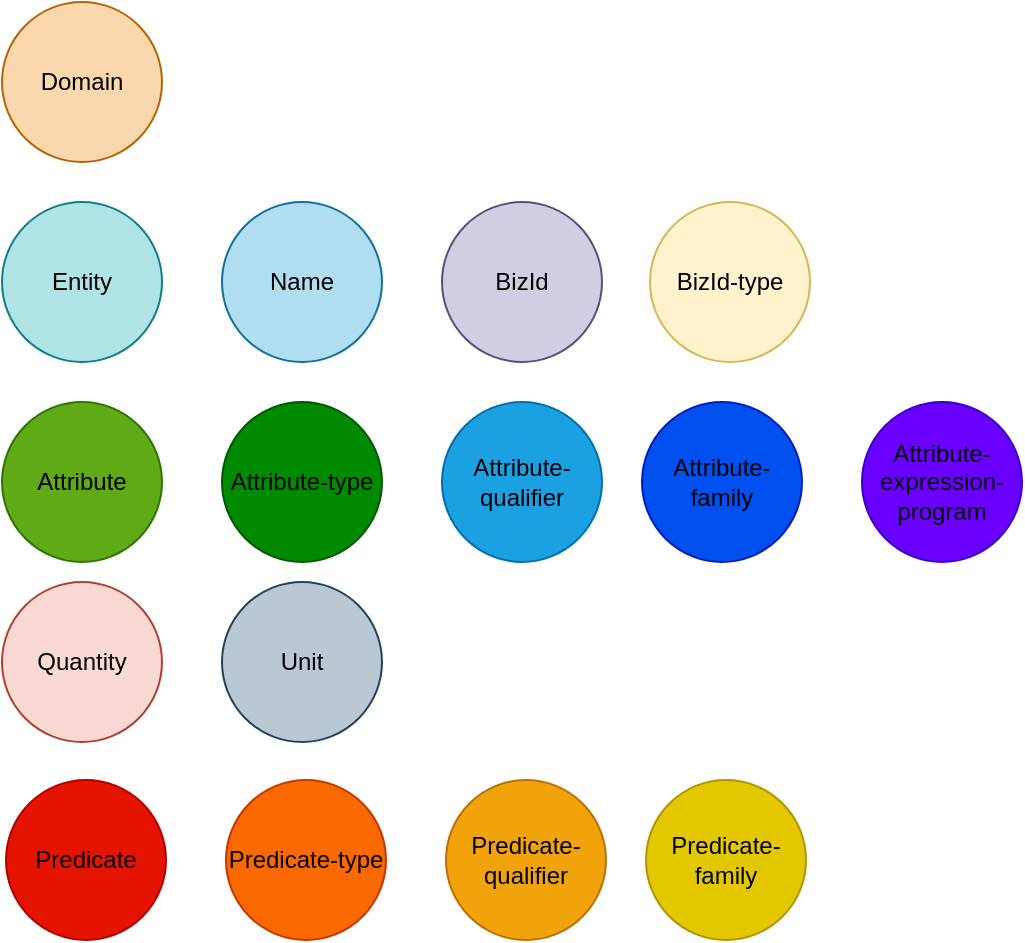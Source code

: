 <mxfile version="20.7.4" type="github" pages="3">
  <diagram id="8liCXzgkEdSbJFoIxL7y" name="Page-1">
    <mxGraphModel dx="1306" dy="836" grid="1" gridSize="10" guides="1" tooltips="1" connect="1" arrows="1" fold="1" page="1" pageScale="1" pageWidth="850" pageHeight="1100" math="0" shadow="0">
      <root>
        <mxCell id="0" />
        <mxCell id="1" parent="0" />
        <mxCell id="UGJ1L-JOxJOwggU-99r5-2" value="Quantity" style="ellipse;whiteSpace=wrap;html=1;aspect=fixed;fillColor=#fad9d5;strokeColor=#ae4132;fontColor=#000000;" vertex="1" parent="1">
          <mxGeometry x="60" y="540" width="80" height="80" as="geometry" />
        </mxCell>
        <mxCell id="UGJ1L-JOxJOwggU-99r5-3" value="Attribute-type" style="ellipse;whiteSpace=wrap;html=1;aspect=fixed;fillColor=#008a00;fontColor=#000000;strokeColor=#005700;" vertex="1" parent="1">
          <mxGeometry x="170" y="450" width="80" height="80" as="geometry" />
        </mxCell>
        <mxCell id="UGJ1L-JOxJOwggU-99r5-4" value="Name" style="ellipse;whiteSpace=wrap;html=1;aspect=fixed;fillColor=#b1ddf0;strokeColor=#10739e;fontColor=#000000;" vertex="1" parent="1">
          <mxGeometry x="170" y="350" width="80" height="80" as="geometry" />
        </mxCell>
        <mxCell id="UGJ1L-JOxJOwggU-99r5-5" value="BizId" style="ellipse;whiteSpace=wrap;html=1;aspect=fixed;fillColor=#d0cee2;strokeColor=#56517e;fontColor=#000000;" vertex="1" parent="1">
          <mxGeometry x="280" y="350" width="80" height="80" as="geometry" />
        </mxCell>
        <mxCell id="UGJ1L-JOxJOwggU-99r5-7" value="Attribute-qualifier" style="ellipse;whiteSpace=wrap;html=1;aspect=fixed;fillColor=#1ba1e2;fontColor=#000000;strokeColor=#006EAF;" vertex="1" parent="1">
          <mxGeometry x="280" y="450" width="80" height="80" as="geometry" />
        </mxCell>
        <mxCell id="UGJ1L-JOxJOwggU-99r5-8" value="Attribute" style="ellipse;whiteSpace=wrap;html=1;aspect=fixed;fillColor=#60a917;fontColor=#000000;strokeColor=#2D7600;" vertex="1" parent="1">
          <mxGeometry x="60" y="450" width="80" height="80" as="geometry" />
        </mxCell>
        <mxCell id="UGJ1L-JOxJOwggU-99r5-9" value="Entity" style="ellipse;whiteSpace=wrap;html=1;aspect=fixed;fillColor=#b0e3e6;strokeColor=#0e8088;fontColor=#000000;" vertex="1" parent="1">
          <mxGeometry x="60" y="350" width="80" height="80" as="geometry" />
        </mxCell>
        <mxCell id="UGJ1L-JOxJOwggU-99r5-10" value="Domain" style="ellipse;whiteSpace=wrap;html=1;aspect=fixed;fillColor=#fad7ac;strokeColor=#b46504;fontColor=#000000;" vertex="1" parent="1">
          <mxGeometry x="60" y="250" width="80" height="80" as="geometry" />
        </mxCell>
        <mxCell id="UGJ1L-JOxJOwggU-99r5-11" value="BizId-type" style="ellipse;whiteSpace=wrap;html=1;aspect=fixed;fillColor=#fff2cc;strokeColor=#d6b656;fontColor=#000000;" vertex="1" parent="1">
          <mxGeometry x="384" y="350" width="80" height="80" as="geometry" />
        </mxCell>
        <mxCell id="UGJ1L-JOxJOwggU-99r5-12" value="Unit" style="ellipse;whiteSpace=wrap;html=1;aspect=fixed;fillColor=#bac8d3;strokeColor=#23445d;fontColor=#000000;" vertex="1" parent="1">
          <mxGeometry x="170" y="540" width="80" height="80" as="geometry" />
        </mxCell>
        <mxCell id="UGJ1L-JOxJOwggU-99r5-13" value="Attribute-family" style="ellipse;whiteSpace=wrap;html=1;aspect=fixed;fillColor=#0050ef;fontColor=#000000;strokeColor=#001DBC;" vertex="1" parent="1">
          <mxGeometry x="380" y="450" width="80" height="80" as="geometry" />
        </mxCell>
        <mxCell id="UGJ1L-JOxJOwggU-99r5-14" value="Attribute-expression-program" style="ellipse;whiteSpace=wrap;html=1;aspect=fixed;fillColor=#6a00ff;fontColor=#000000;strokeColor=#3700CC;" vertex="1" parent="1">
          <mxGeometry x="490" y="450" width="80" height="80" as="geometry" />
        </mxCell>
        <mxCell id="UGJ1L-JOxJOwggU-99r5-16" value="Predicate-type" style="ellipse;whiteSpace=wrap;html=1;aspect=fixed;fillColor=#fa6800;fontColor=#000000;strokeColor=#C73500;" vertex="1" parent="1">
          <mxGeometry x="172" y="639" width="80" height="80" as="geometry" />
        </mxCell>
        <mxCell id="UGJ1L-JOxJOwggU-99r5-17" value="Predicate-qualifier" style="ellipse;whiteSpace=wrap;html=1;aspect=fixed;fillColor=#f0a30a;fontColor=#000000;strokeColor=#BD7000;" vertex="1" parent="1">
          <mxGeometry x="282" y="639" width="80" height="80" as="geometry" />
        </mxCell>
        <mxCell id="UGJ1L-JOxJOwggU-99r5-18" value="Predicate" style="ellipse;whiteSpace=wrap;html=1;aspect=fixed;fillColor=#e51400;fontColor=#000000;strokeColor=#B20000;" vertex="1" parent="1">
          <mxGeometry x="62" y="639" width="80" height="80" as="geometry" />
        </mxCell>
        <mxCell id="UGJ1L-JOxJOwggU-99r5-19" value="Predicate-family" style="ellipse;whiteSpace=wrap;html=1;aspect=fixed;fillColor=#e3c800;fontColor=#000000;strokeColor=#B09500;" vertex="1" parent="1">
          <mxGeometry x="382" y="639" width="80" height="80" as="geometry" />
        </mxCell>
      </root>
    </mxGraphModel>
  </diagram>
  <diagram id="VreeoxrG_G7b2HJ_gmH3" name="Page-2">
    <mxGraphModel dx="1306" dy="836" grid="1" gridSize="10" guides="1" tooltips="1" connect="1" arrows="1" fold="1" page="1" pageScale="1" pageWidth="850" pageHeight="1100" math="0" shadow="0">
      <root>
        <mxCell id="0" />
        <mxCell id="1" parent="0" />
        <mxCell id="mj-fI5UblqbeiqlXQzEj-1" value="Quantity" style="ellipse;whiteSpace=wrap;html=1;aspect=fixed;fillColor=#fad9d5;strokeColor=#ae4132;fontColor=#000000;" vertex="1" parent="1">
          <mxGeometry x="60" y="540" width="80" height="80" as="geometry" />
        </mxCell>
        <mxCell id="mj-fI5UblqbeiqlXQzEj-2" value="Attribute-type" style="ellipse;whiteSpace=wrap;html=1;aspect=fixed;fillColor=#008a00;fontColor=#000000;strokeColor=#005700;" vertex="1" parent="1">
          <mxGeometry x="170" y="450" width="80" height="80" as="geometry" />
        </mxCell>
        <mxCell id="mj-fI5UblqbeiqlXQzEj-3" value="Name" style="ellipse;whiteSpace=wrap;html=1;aspect=fixed;fillColor=#b1ddf0;strokeColor=#10739e;fontColor=#000000;" vertex="1" parent="1">
          <mxGeometry x="170" y="350" width="80" height="80" as="geometry" />
        </mxCell>
        <mxCell id="mj-fI5UblqbeiqlXQzEj-4" value="BizId" style="ellipse;whiteSpace=wrap;html=1;aspect=fixed;fillColor=#d0cee2;strokeColor=#56517e;fontColor=#000000;" vertex="1" parent="1">
          <mxGeometry x="280" y="350" width="80" height="80" as="geometry" />
        </mxCell>
        <mxCell id="mj-fI5UblqbeiqlXQzEj-5" value="Attribute-qualifier" style="ellipse;whiteSpace=wrap;html=1;aspect=fixed;fillColor=#1ba1e2;fontColor=#000000;strokeColor=#006EAF;" vertex="1" parent="1">
          <mxGeometry x="280" y="450" width="80" height="80" as="geometry" />
        </mxCell>
        <mxCell id="mj-fI5UblqbeiqlXQzEj-6" value="Attribute" style="ellipse;whiteSpace=wrap;html=1;aspect=fixed;fillColor=#60a917;fontColor=#000000;strokeColor=#2D7600;" vertex="1" parent="1">
          <mxGeometry x="60" y="450" width="80" height="80" as="geometry" />
        </mxCell>
        <mxCell id="mj-fI5UblqbeiqlXQzEj-7" value="Entity" style="ellipse;whiteSpace=wrap;html=1;aspect=fixed;fillColor=#b0e3e6;strokeColor=#0e8088;fontColor=#000000;" vertex="1" parent="1">
          <mxGeometry x="60" y="350" width="80" height="80" as="geometry" />
        </mxCell>
        <mxCell id="mj-fI5UblqbeiqlXQzEj-8" value="Domain" style="ellipse;whiteSpace=wrap;html=1;aspect=fixed;fillColor=#fad7ac;strokeColor=#b46504;fontColor=#000000;" vertex="1" parent="1">
          <mxGeometry x="60" y="250" width="80" height="80" as="geometry" />
        </mxCell>
        <mxCell id="mj-fI5UblqbeiqlXQzEj-9" value="BizId-type" style="ellipse;whiteSpace=wrap;html=1;aspect=fixed;fillColor=#fff2cc;strokeColor=#d6b656;fontColor=#000000;" vertex="1" parent="1">
          <mxGeometry x="384" y="350" width="80" height="80" as="geometry" />
        </mxCell>
        <mxCell id="mj-fI5UblqbeiqlXQzEj-10" value="Unit" style="ellipse;whiteSpace=wrap;html=1;aspect=fixed;fillColor=#bac8d3;strokeColor=#23445d;fontColor=#000000;" vertex="1" parent="1">
          <mxGeometry x="170" y="540" width="80" height="80" as="geometry" />
        </mxCell>
        <mxCell id="mj-fI5UblqbeiqlXQzEj-11" value="Attribute-family" style="ellipse;whiteSpace=wrap;html=1;aspect=fixed;fillColor=#0050ef;fontColor=#000000;strokeColor=#001DBC;" vertex="1" parent="1">
          <mxGeometry x="380" y="450" width="80" height="80" as="geometry" />
        </mxCell>
        <mxCell id="mj-fI5UblqbeiqlXQzEj-12" value="Attribute-expression-program" style="ellipse;whiteSpace=wrap;html=1;aspect=fixed;fillColor=#6a00ff;fontColor=#000000;strokeColor=#3700CC;" vertex="1" parent="1">
          <mxGeometry x="490" y="450" width="80" height="80" as="geometry" />
        </mxCell>
        <mxCell id="mj-fI5UblqbeiqlXQzEj-13" value="Predicate-type" style="ellipse;whiteSpace=wrap;html=1;aspect=fixed;fillColor=#fa6800;fontColor=#000000;strokeColor=#C73500;" vertex="1" parent="1">
          <mxGeometry x="172" y="639" width="80" height="80" as="geometry" />
        </mxCell>
        <mxCell id="mj-fI5UblqbeiqlXQzEj-14" value="Predicate-qualifier" style="ellipse;whiteSpace=wrap;html=1;aspect=fixed;fillColor=#f0a30a;fontColor=#000000;strokeColor=#BD7000;" vertex="1" parent="1">
          <mxGeometry x="282" y="639" width="80" height="80" as="geometry" />
        </mxCell>
        <mxCell id="mj-fI5UblqbeiqlXQzEj-15" value="Predicate" style="ellipse;whiteSpace=wrap;html=1;aspect=fixed;fillColor=#e51400;fontColor=#000000;strokeColor=#B20000;" vertex="1" parent="1">
          <mxGeometry x="62" y="639" width="80" height="80" as="geometry" />
        </mxCell>
        <mxCell id="mj-fI5UblqbeiqlXQzEj-16" value="Predicate-family" style="ellipse;whiteSpace=wrap;html=1;aspect=fixed;fillColor=#e3c800;fontColor=#000000;strokeColor=#B09500;" vertex="1" parent="1">
          <mxGeometry x="382" y="639" width="80" height="80" as="geometry" />
        </mxCell>
      </root>
    </mxGraphModel>
  </diagram>
  <diagram id="il6jCBSIXkdWdruZ2cOz" name="Page-3">
    <mxGraphModel dx="1306" dy="1936" grid="1" gridSize="10" guides="1" tooltips="1" connect="1" arrows="1" fold="1" page="1" pageScale="1" pageWidth="850" pageHeight="1100" math="0" shadow="0">
      <root>
        <mxCell id="0" />
        <mxCell id="1" parent="0" />
        <mxCell id="5B4eKSMqDmNsk6Nh3mAL-7" value="&lt;span style=&quot;&quot;&gt;Init&lt;/span&gt;&lt;br style=&quot;border-color: var(--border-color);&quot;&gt;&lt;span style=&quot;&quot;&gt;service&lt;/span&gt;" style="outlineConnect=0;dashed=0;verticalLabelPosition=bottom;verticalAlign=top;align=center;html=1;shape=mxgraph.aws3.emr_cluster;fontSize=12;fillColor=#d5e8d4;strokeColor=#82b366;gradientColor=#97d077;" vertex="1" parent="1">
          <mxGeometry x="10" y="130" width="95.5" height="103" as="geometry" />
        </mxCell>
        <mxCell id="5B4eKSMqDmNsk6Nh3mAL-11" value="" style="endArrow=classic;html=1;rounded=0;fontSize=12;fontColor=#000000;exitX=0.99;exitY=0.215;exitDx=0;exitDy=0;exitPerimeter=0;entryX=0;entryY=0.75;entryDx=0;entryDy=0;" edge="1" parent="1" source="5B4eKSMqDmNsk6Nh3mAL-7" target="5B4eKSMqDmNsk6Nh3mAL-12">
          <mxGeometry width="50" height="50" relative="1" as="geometry">
            <mxPoint x="400" y="330" as="sourcePoint" />
            <mxPoint x="220" y="120" as="targetPoint" />
          </mxGeometry>
        </mxCell>
        <mxCell id="5B4eKSMqDmNsk6Nh3mAL-15" value="Initializes" style="text;html=1;align=center;verticalAlign=middle;resizable=0;points=[];autosize=1;strokeColor=none;fillColor=none;fontSize=12;fontColor=#000000;" vertex="1" parent="1">
          <mxGeometry x="113" y="102" width="70" height="30" as="geometry" />
        </mxCell>
        <mxCell id="dT8nXwJIQIT8juGX9MND-1" value="Schema visualizer" style="outlineConnect=0;dashed=0;verticalLabelPosition=bottom;verticalAlign=top;align=center;html=1;shape=mxgraph.aws3.emr_cluster;fontSize=12;fillColor=#dae8fc;strokeColor=#6c8ebf;gradientColor=#7ea6e0;" vertex="1" parent="1">
          <mxGeometry x="600" y="130" width="95.5" height="103" as="geometry" />
        </mxCell>
        <mxCell id="dT8nXwJIQIT8juGX9MND-2" value="reads ontology" style="endArrow=classic;html=1;rounded=0;fontSize=12;fontColor=#000000;exitX=1;exitY=0.75;exitDx=0;exitDy=0;" edge="1" parent="1" source="5B4eKSMqDmNsk6Nh3mAL-12" target="dT8nXwJIQIT8juGX9MND-1">
          <mxGeometry width="50" height="50" relative="1" as="geometry">
            <mxPoint x="114.545" y="162.145" as="sourcePoint" />
            <mxPoint x="250" y="97.5" as="targetPoint" />
          </mxGeometry>
        </mxCell>
        <mxCell id="dT8nXwJIQIT8juGX9MND-3" value="User" style="sketch=0;outlineConnect=0;gradientColor=#b3b3b3;strokeColor=#666666;fillColor=#f5f5f5;dashed=0;verticalLabelPosition=bottom;verticalAlign=top;align=center;html=1;fontSize=12;fontStyle=0;aspect=fixed;shape=mxgraph.aws4.resourceIcon;resIcon=mxgraph.aws4.user;" vertex="1" parent="1">
          <mxGeometry x="820" y="160" width="60" height="60" as="geometry" />
        </mxCell>
        <mxCell id="dT8nXwJIQIT8juGX9MND-4" value="presents_schema" style="endArrow=classic;html=1;rounded=0;fontSize=12;fontColor=#000000;exitX=0.915;exitY=0.5;exitDx=0;exitDy=0;exitPerimeter=0;" edge="1" parent="1" source="dT8nXwJIQIT8juGX9MND-1" target="dT8nXwJIQIT8juGX9MND-3">
          <mxGeometry width="50" height="50" relative="1" as="geometry">
            <mxPoint x="440" y="97.5" as="sourcePoint" />
            <mxPoint x="610" y="170.887" as="targetPoint" />
          </mxGeometry>
        </mxCell>
        <mxCell id="dT8nXwJIQIT8juGX9MND-5" value="" style="group;fillColor=#b0e3e6;strokeColor=#0e8088;" vertex="1" connectable="0" parent="1">
          <mxGeometry x="105.5" y="-410" width="480" height="230" as="geometry" />
        </mxCell>
        <mxCell id="dT8nXwJIQIT8juGX9MND-11" value="Ontology creator" style="text;html=1;strokeColor=none;fillColor=none;align=center;verticalAlign=middle;whiteSpace=wrap;rounded=0;fontSize=12;fontColor=#000000;" vertex="1" parent="dT8nXwJIQIT8juGX9MND-5">
          <mxGeometry x="25.263" y="13.8" width="151.579" height="27.6" as="geometry" />
        </mxCell>
        <mxCell id="dT8nXwJIQIT8juGX9MND-13" value="Token linker" style="html=1;verticalLabelPosition=bottom;align=center;labelBackgroundColor=#ffffff;verticalAlign=top;strokeWidth=2;shadow=0;dashed=0;shape=mxgraph.ios7.icons.link;fontSize=12;fillColor=#d0cee2;strokeColor=#56517e;" vertex="1" parent="dT8nXwJIQIT8juGX9MND-5">
          <mxGeometry x="210" y="80" width="62.34" height="54" as="geometry" />
        </mxCell>
        <mxCell id="dT8nXwJIQIT8juGX9MND-16" value="&lt;span style=&quot;color: rgb(0, 0, 0); background-color: rgb(251, 251, 251);&quot;&gt;Token creator&lt;/span&gt;" style="html=1;verticalLabelPosition=bottom;align=center;labelBackgroundColor=#ffffff;verticalAlign=top;strokeWidth=2;strokeColor=#0e8088;shadow=0;dashed=0;shape=mxgraph.ios7.icons.add;fontSize=12;fillColor=#b0e3e6;" vertex="1" parent="dT8nXwJIQIT8juGX9MND-5">
          <mxGeometry x="54.5" y="70" width="65.5" height="65" as="geometry" />
        </mxCell>
        <mxCell id="dT8nXwJIQIT8juGX9MND-19" value="Token checker" style="html=1;verticalLabelPosition=bottom;labelBackgroundColor=#ffffff;verticalAlign=top;shadow=0;dashed=0;strokeWidth=2;shape=mxgraph.ios7.misc.select;fillColor=#b0e3e6;strokeColor=#0e8088;sketch=0;fontSize=12;" vertex="1" parent="dT8nXwJIQIT8juGX9MND-5">
          <mxGeometry x="344" y="65" width="60" height="71" as="geometry" />
        </mxCell>
        <mxCell id="dT8nXwJIQIT8juGX9MND-17" value="" style="group" vertex="1" connectable="0" parent="1">
          <mxGeometry x="240" y="-100" width="190" height="230" as="geometry" />
        </mxCell>
        <mxCell id="5B4eKSMqDmNsk6Nh3mAL-14" value="" style="group;fillColor=#fad9d5;strokeColor=#ae4132;container=0;" vertex="1" connectable="0" parent="dT8nXwJIQIT8juGX9MND-17">
          <mxGeometry width="190" height="230" as="geometry" />
        </mxCell>
        <mxCell id="5B4eKSMqDmNsk6Nh3mAL-12" value="" style="rounded=0;whiteSpace=wrap;html=1;fontSize=12;fillColor=#fad9d5;strokeColor=#ae4132;" vertex="1" parent="dT8nXwJIQIT8juGX9MND-17">
          <mxGeometry width="190" height="230" as="geometry" />
        </mxCell>
        <mxCell id="5B4eKSMqDmNsk6Nh3mAL-3" value="ArangoDB" style="strokeWidth=2;html=1;shape=mxgraph.flowchart.database;whiteSpace=wrap;fontSize=12;fillColor=#fa6800;fontColor=#000000;strokeColor=#C73500;" vertex="1" parent="dT8nXwJIQIT8juGX9MND-17">
          <mxGeometry x="10" y="48.76" width="80" height="55.2" as="geometry" />
        </mxCell>
        <mxCell id="5B4eKSMqDmNsk6Nh3mAL-4" value="Owl" style="strokeWidth=2;html=1;shape=mxgraph.flowchart.database;whiteSpace=wrap;fontSize=12;fillColor=#e3c800;fontColor=#000000;strokeColor=#B09500;" vertex="1" parent="dT8nXwJIQIT8juGX9MND-17">
          <mxGeometry x="11" y="113.16" width="79" height="55.2" as="geometry" />
        </mxCell>
        <mxCell id="5B4eKSMqDmNsk6Nh3mAL-5" value="XML" style="strokeWidth=2;html=1;shape=mxgraph.flowchart.database;whiteSpace=wrap;fontSize=12;fillColor=#a0522d;fontColor=#ffffff;strokeColor=#6D1F00;" vertex="1" parent="dT8nXwJIQIT8juGX9MND-17">
          <mxGeometry x="100" y="113.16" width="80" height="55.2" as="geometry" />
        </mxCell>
        <mxCell id="5B4eKSMqDmNsk6Nh3mAL-6" value="Neo4j" style="strokeWidth=2;html=1;shape=mxgraph.flowchart.database;whiteSpace=wrap;fontSize=12;fillColor=#f0a30a;fontColor=#000000;strokeColor=#BD7000;" vertex="1" parent="dT8nXwJIQIT8juGX9MND-17">
          <mxGeometry x="100" y="48.76" width="80" height="55.2" as="geometry" />
        </mxCell>
        <mxCell id="5B4eKSMqDmNsk6Nh3mAL-13" value="&lt;font color=&quot;#666666&quot;&gt;Datasource&lt;/font&gt;" style="text;html=1;strokeColor=none;fillColor=none;align=center;verticalAlign=middle;whiteSpace=wrap;rounded=0;fontSize=12;fontColor=#000000;" vertex="1" parent="dT8nXwJIQIT8juGX9MND-17">
          <mxGeometry x="10" y="13.8" width="60" height="27.6" as="geometry" />
        </mxCell>
        <mxCell id="dT8nXwJIQIT8juGX9MND-20" value="" style="endArrow=classic;startArrow=classic;html=1;rounded=0;fontSize=12;fontColor=#000000;" edge="1" parent="1">
          <mxGeometry width="50" height="50" relative="1" as="geometry">
            <mxPoint x="330" y="-100" as="sourcePoint" />
            <mxPoint x="330" y="-180" as="targetPoint" />
          </mxGeometry>
        </mxCell>
        <mxCell id="dT8nXwJIQIT8juGX9MND-21" value="Write/read/validate tokens" style="edgeLabel;html=1;align=center;verticalAlign=middle;resizable=0;points=[];fontSize=12;fontColor=#000000;" vertex="1" connectable="0" parent="dT8nXwJIQIT8juGX9MND-20">
          <mxGeometry x="-0.013" y="-3" relative="1" as="geometry">
            <mxPoint y="1" as="offset" />
          </mxGeometry>
        </mxCell>
      </root>
    </mxGraphModel>
  </diagram>
</mxfile>
